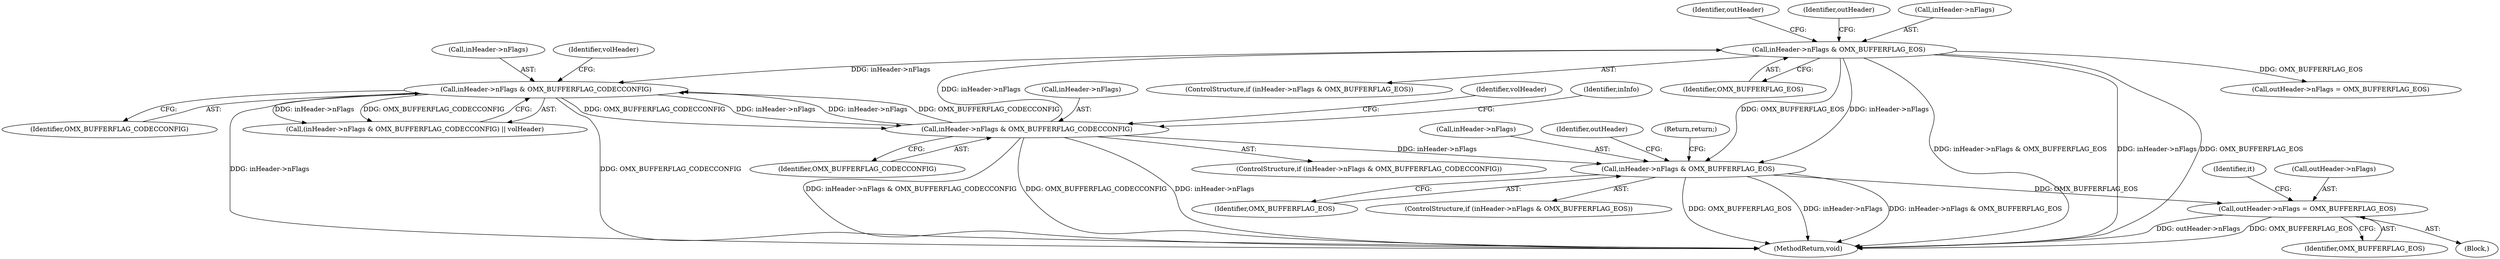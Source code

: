digraph "0_Android_d4271b792bdad85a80e2b83ab34c4b30b74f53ec@pointer" {
"1000187" [label="(Call,inHeader->nFlags & OMX_BUFFERFLAG_EOS)"];
"1000552" [label="(Call,inHeader->nFlags & OMX_BUFFERFLAG_EOS)"];
"1000367" [label="(Call,inHeader->nFlags & OMX_BUFFERFLAG_CODECCONFIG)"];
"1000285" [label="(Call,inHeader->nFlags & OMX_BUFFERFLAG_CODECCONFIG)"];
"1000198" [label="(Call,outHeader->nFlags = OMX_BUFFERFLAG_EOS)"];
"1000560" [label="(Identifier,outHeader)"];
"1000192" [label="(Block,)"];
"1000289" [label="(Identifier,OMX_BUFFERFLAG_CODECCONFIG)"];
"1000366" [label="(ControlStructure,if (inHeader->nFlags & OMX_BUFFERFLAG_CODECCONFIG))"];
"1000285" [label="(Call,inHeader->nFlags & OMX_BUFFERFLAG_CODECCONFIG)"];
"1000186" [label="(ControlStructure,if (inHeader->nFlags & OMX_BUFFERFLAG_EOS))"];
"1000367" [label="(Call,inHeader->nFlags & OMX_BUFFERFLAG_CODECCONFIG)"];
"1000368" [label="(Call,inHeader->nFlags)"];
"1000558" [label="(Call,outHeader->nFlags = OMX_BUFFERFLAG_EOS)"];
"1000195" [label="(Identifier,outHeader)"];
"1000390" [label="(Identifier,volHeader)"];
"1000286" [label="(Call,inHeader->nFlags)"];
"1000640" [label="(MethodReturn,void)"];
"1000552" [label="(Call,inHeader->nFlags & OMX_BUFFERFLAG_EOS)"];
"1000191" [label="(Identifier,OMX_BUFFERFLAG_EOS)"];
"1000198" [label="(Call,outHeader->nFlags = OMX_BUFFERFLAG_EOS)"];
"1000567" [label="(Identifier,outHeader)"];
"1000187" [label="(Call,inHeader->nFlags & OMX_BUFFERFLAG_EOS)"];
"1000205" [label="(Identifier,it)"];
"1000375" [label="(Identifier,inInfo)"];
"1000290" [label="(Identifier,volHeader)"];
"1000553" [label="(Call,inHeader->nFlags)"];
"1000284" [label="(Call,(inHeader->nFlags & OMX_BUFFERFLAG_CODECCONFIG) || volHeader)"];
"1000237" [label="(Return,return;)"];
"1000371" [label="(Identifier,OMX_BUFFERFLAG_CODECCONFIG)"];
"1000551" [label="(ControlStructure,if (inHeader->nFlags & OMX_BUFFERFLAG_EOS))"];
"1000556" [label="(Identifier,OMX_BUFFERFLAG_EOS)"];
"1000188" [label="(Call,inHeader->nFlags)"];
"1000202" [label="(Identifier,OMX_BUFFERFLAG_EOS)"];
"1000199" [label="(Call,outHeader->nFlags)"];
"1000187" -> "1000186"  [label="AST: "];
"1000187" -> "1000191"  [label="CFG: "];
"1000188" -> "1000187"  [label="AST: "];
"1000191" -> "1000187"  [label="AST: "];
"1000195" -> "1000187"  [label="CFG: "];
"1000237" -> "1000187"  [label="CFG: "];
"1000187" -> "1000640"  [label="DDG: inHeader->nFlags"];
"1000187" -> "1000640"  [label="DDG: inHeader->nFlags & OMX_BUFFERFLAG_EOS"];
"1000187" -> "1000640"  [label="DDG: OMX_BUFFERFLAG_EOS"];
"1000552" -> "1000187"  [label="DDG: inHeader->nFlags"];
"1000552" -> "1000187"  [label="DDG: OMX_BUFFERFLAG_EOS"];
"1000367" -> "1000187"  [label="DDG: inHeader->nFlags"];
"1000187" -> "1000198"  [label="DDG: OMX_BUFFERFLAG_EOS"];
"1000552" -> "1000551"  [label="AST: "];
"1000552" -> "1000556"  [label="CFG: "];
"1000553" -> "1000552"  [label="AST: "];
"1000556" -> "1000552"  [label="AST: "];
"1000560" -> "1000552"  [label="CFG: "];
"1000567" -> "1000552"  [label="CFG: "];
"1000552" -> "1000640"  [label="DDG: inHeader->nFlags"];
"1000552" -> "1000640"  [label="DDG: OMX_BUFFERFLAG_EOS"];
"1000552" -> "1000640"  [label="DDG: inHeader->nFlags & OMX_BUFFERFLAG_EOS"];
"1000552" -> "1000285"  [label="DDG: inHeader->nFlags"];
"1000367" -> "1000552"  [label="DDG: inHeader->nFlags"];
"1000552" -> "1000558"  [label="DDG: OMX_BUFFERFLAG_EOS"];
"1000367" -> "1000366"  [label="AST: "];
"1000367" -> "1000371"  [label="CFG: "];
"1000368" -> "1000367"  [label="AST: "];
"1000371" -> "1000367"  [label="AST: "];
"1000375" -> "1000367"  [label="CFG: "];
"1000390" -> "1000367"  [label="CFG: "];
"1000367" -> "1000640"  [label="DDG: inHeader->nFlags"];
"1000367" -> "1000640"  [label="DDG: inHeader->nFlags & OMX_BUFFERFLAG_CODECCONFIG"];
"1000367" -> "1000640"  [label="DDG: OMX_BUFFERFLAG_CODECCONFIG"];
"1000367" -> "1000285"  [label="DDG: inHeader->nFlags"];
"1000367" -> "1000285"  [label="DDG: OMX_BUFFERFLAG_CODECCONFIG"];
"1000285" -> "1000367"  [label="DDG: inHeader->nFlags"];
"1000285" -> "1000367"  [label="DDG: OMX_BUFFERFLAG_CODECCONFIG"];
"1000285" -> "1000284"  [label="AST: "];
"1000285" -> "1000289"  [label="CFG: "];
"1000286" -> "1000285"  [label="AST: "];
"1000289" -> "1000285"  [label="AST: "];
"1000290" -> "1000285"  [label="CFG: "];
"1000284" -> "1000285"  [label="CFG: "];
"1000285" -> "1000640"  [label="DDG: inHeader->nFlags"];
"1000285" -> "1000640"  [label="DDG: OMX_BUFFERFLAG_CODECCONFIG"];
"1000285" -> "1000284"  [label="DDG: inHeader->nFlags"];
"1000285" -> "1000284"  [label="DDG: OMX_BUFFERFLAG_CODECCONFIG"];
"1000198" -> "1000192"  [label="AST: "];
"1000198" -> "1000202"  [label="CFG: "];
"1000199" -> "1000198"  [label="AST: "];
"1000202" -> "1000198"  [label="AST: "];
"1000205" -> "1000198"  [label="CFG: "];
"1000198" -> "1000640"  [label="DDG: outHeader->nFlags"];
"1000198" -> "1000640"  [label="DDG: OMX_BUFFERFLAG_EOS"];
}
